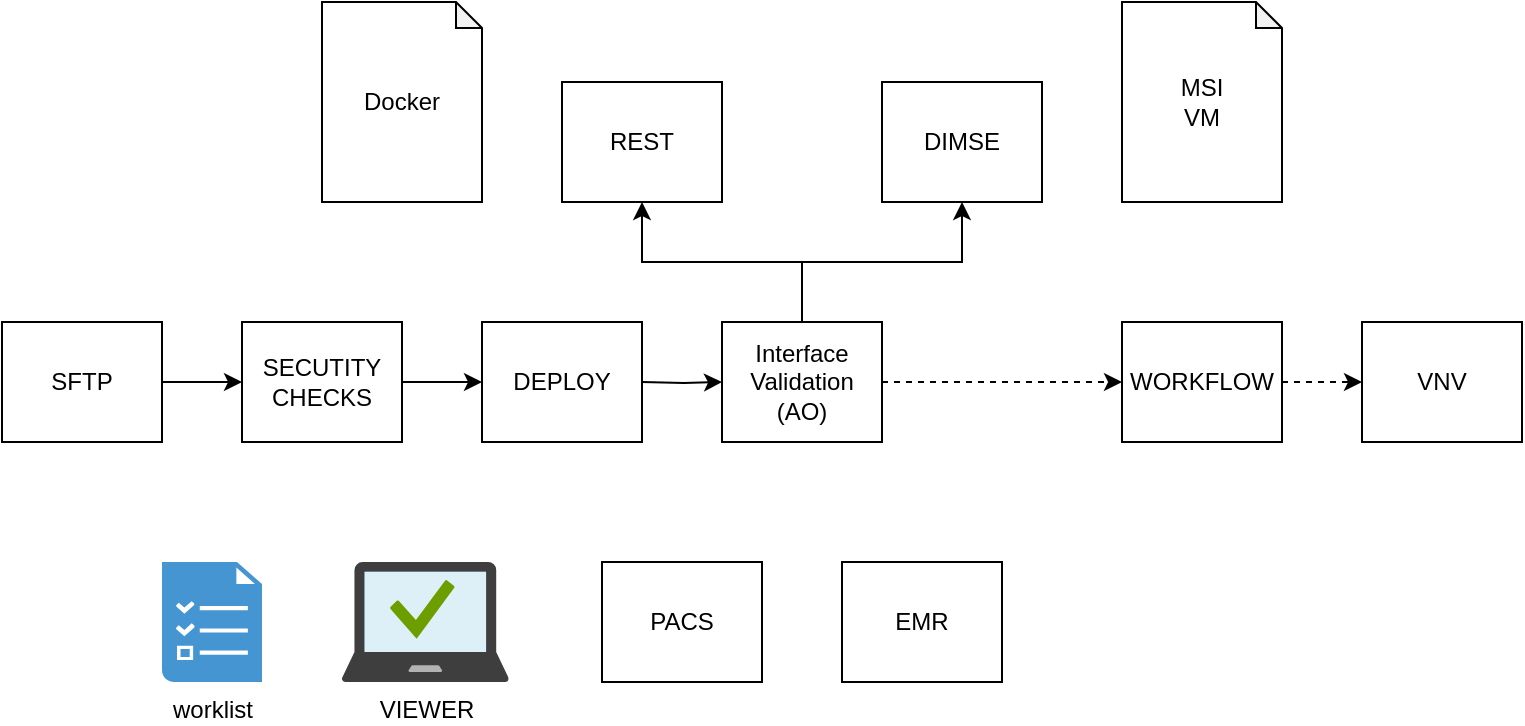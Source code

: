 <mxfile version="14.1.8" type="github">
  <diagram id="sVRX5vZddoamwkL4EYBd" name="Page-1">
    <mxGraphModel dx="1426" dy="842" grid="1" gridSize="10" guides="1" tooltips="1" connect="1" arrows="1" fold="1" page="1" pageScale="1" pageWidth="850" pageHeight="1100" math="0" shadow="0">
      <root>
        <mxCell id="0" />
        <mxCell id="1" parent="0" />
        <mxCell id="X9xZ7Z89O_kYeF-rjNkY-3" value="" style="edgeStyle=orthogonalEdgeStyle;rounded=0;orthogonalLoop=1;jettySize=auto;html=1;exitX=0.5;exitY=0;exitDx=0;exitDy=0;entryX=0.5;entryY=1;entryDx=0;entryDy=0;" edge="1" parent="1" source="X9xZ7Z89O_kYeF-rjNkY-4" target="X9xZ7Z89O_kYeF-rjNkY-1">
          <mxGeometry relative="1" as="geometry" />
        </mxCell>
        <mxCell id="X9xZ7Z89O_kYeF-rjNkY-1" value="REST" style="rounded=0;whiteSpace=wrap;html=1;" vertex="1" parent="1">
          <mxGeometry x="320" y="480" width="80" height="60" as="geometry" />
        </mxCell>
        <mxCell id="X9xZ7Z89O_kYeF-rjNkY-2" value="DIMSE" style="rounded=0;whiteSpace=wrap;html=1;" vertex="1" parent="1">
          <mxGeometry x="480" y="480" width="80" height="60" as="geometry" />
        </mxCell>
        <mxCell id="X9xZ7Z89O_kYeF-rjNkY-7" value="" style="edgeStyle=orthogonalEdgeStyle;rounded=0;orthogonalLoop=1;jettySize=auto;html=1;entryX=0.5;entryY=1;entryDx=0;entryDy=0;" edge="1" parent="1" source="X9xZ7Z89O_kYeF-rjNkY-4" target="X9xZ7Z89O_kYeF-rjNkY-2">
          <mxGeometry relative="1" as="geometry" />
        </mxCell>
        <mxCell id="X9xZ7Z89O_kYeF-rjNkY-16" value="" style="edgeStyle=orthogonalEdgeStyle;rounded=0;orthogonalLoop=1;jettySize=auto;html=1;dashed=1;" edge="1" parent="1" source="X9xZ7Z89O_kYeF-rjNkY-4" target="X9xZ7Z89O_kYeF-rjNkY-15">
          <mxGeometry relative="1" as="geometry" />
        </mxCell>
        <mxCell id="X9xZ7Z89O_kYeF-rjNkY-4" value="Interface Validation&lt;br&gt;(AO)" style="rounded=0;whiteSpace=wrap;html=1;" vertex="1" parent="1">
          <mxGeometry x="400" y="600" width="80" height="60" as="geometry" />
        </mxCell>
        <mxCell id="X9xZ7Z89O_kYeF-rjNkY-11" value="" style="edgeStyle=orthogonalEdgeStyle;rounded=0;orthogonalLoop=1;jettySize=auto;html=1;" edge="1" parent="1" source="X9xZ7Z89O_kYeF-rjNkY-6" target="X9xZ7Z89O_kYeF-rjNkY-10">
          <mxGeometry relative="1" as="geometry" />
        </mxCell>
        <mxCell id="X9xZ7Z89O_kYeF-rjNkY-6" value="SFTP" style="rounded=0;whiteSpace=wrap;html=1;" vertex="1" parent="1">
          <mxGeometry x="40" y="600" width="80" height="60" as="geometry" />
        </mxCell>
        <mxCell id="X9xZ7Z89O_kYeF-rjNkY-8" value="MSI&lt;br&gt;VM" style="shape=note;whiteSpace=wrap;html=1;backgroundOutline=1;darkOpacity=0.05;size=13;" vertex="1" parent="1">
          <mxGeometry x="600" y="440" width="80" height="100" as="geometry" />
        </mxCell>
        <mxCell id="X9xZ7Z89O_kYeF-rjNkY-9" value="Docker" style="shape=note;whiteSpace=wrap;html=1;backgroundOutline=1;darkOpacity=0.05;size=13;" vertex="1" parent="1">
          <mxGeometry x="200" y="440" width="80" height="100" as="geometry" />
        </mxCell>
        <mxCell id="X9xZ7Z89O_kYeF-rjNkY-12" value="" style="edgeStyle=orthogonalEdgeStyle;rounded=0;orthogonalLoop=1;jettySize=auto;html=1;" edge="1" parent="1" target="X9xZ7Z89O_kYeF-rjNkY-4">
          <mxGeometry relative="1" as="geometry">
            <mxPoint x="360" y="630" as="sourcePoint" />
          </mxGeometry>
        </mxCell>
        <mxCell id="X9xZ7Z89O_kYeF-rjNkY-14" value="" style="edgeStyle=orthogonalEdgeStyle;rounded=0;orthogonalLoop=1;jettySize=auto;html=1;" edge="1" parent="1" source="X9xZ7Z89O_kYeF-rjNkY-10" target="X9xZ7Z89O_kYeF-rjNkY-13">
          <mxGeometry relative="1" as="geometry" />
        </mxCell>
        <mxCell id="X9xZ7Z89O_kYeF-rjNkY-10" value="SECUTITY&lt;br&gt;CHECKS" style="rounded=0;whiteSpace=wrap;html=1;" vertex="1" parent="1">
          <mxGeometry x="160" y="600" width="80" height="60" as="geometry" />
        </mxCell>
        <mxCell id="X9xZ7Z89O_kYeF-rjNkY-13" value="DEPLOY" style="rounded=0;whiteSpace=wrap;html=1;" vertex="1" parent="1">
          <mxGeometry x="280" y="600" width="80" height="60" as="geometry" />
        </mxCell>
        <mxCell id="X9xZ7Z89O_kYeF-rjNkY-18" value="" style="edgeStyle=orthogonalEdgeStyle;rounded=0;orthogonalLoop=1;jettySize=auto;html=1;dashed=1;" edge="1" parent="1" source="X9xZ7Z89O_kYeF-rjNkY-15" target="X9xZ7Z89O_kYeF-rjNkY-17">
          <mxGeometry relative="1" as="geometry" />
        </mxCell>
        <mxCell id="X9xZ7Z89O_kYeF-rjNkY-15" value="WORKFLOW" style="rounded=0;whiteSpace=wrap;html=1;" vertex="1" parent="1">
          <mxGeometry x="600" y="600" width="80" height="60" as="geometry" />
        </mxCell>
        <mxCell id="X9xZ7Z89O_kYeF-rjNkY-17" value="VNV" style="rounded=0;whiteSpace=wrap;html=1;" vertex="1" parent="1">
          <mxGeometry x="720" y="600" width="80" height="60" as="geometry" />
        </mxCell>
        <mxCell id="X9xZ7Z89O_kYeF-rjNkY-19" value="EMR" style="rounded=0;whiteSpace=wrap;html=1;" vertex="1" parent="1">
          <mxGeometry x="460" y="720" width="80" height="60" as="geometry" />
        </mxCell>
        <mxCell id="X9xZ7Z89O_kYeF-rjNkY-20" value="PACS" style="rounded=0;whiteSpace=wrap;html=1;" vertex="1" parent="1">
          <mxGeometry x="340" y="720" width="80" height="60" as="geometry" />
        </mxCell>
        <mxCell id="X9xZ7Z89O_kYeF-rjNkY-22" value="VIEWER" style="aspect=fixed;html=1;points=[];align=center;image;fontSize=12;image=img/lib/mscae/Managed_Desktop.svg;" vertex="1" parent="1">
          <mxGeometry x="210" y="720" width="83.33" height="60" as="geometry" />
        </mxCell>
        <mxCell id="X9xZ7Z89O_kYeF-rjNkY-23" value="worklist" style="shadow=0;dashed=0;html=1;strokeColor=none;fillColor=#4495D1;labelPosition=center;verticalLabelPosition=bottom;verticalAlign=top;align=center;outlineConnect=0;shape=mxgraph.veeam.tasks;" vertex="1" parent="1">
          <mxGeometry x="120" y="720" width="50" height="60" as="geometry" />
        </mxCell>
      </root>
    </mxGraphModel>
  </diagram>
</mxfile>
